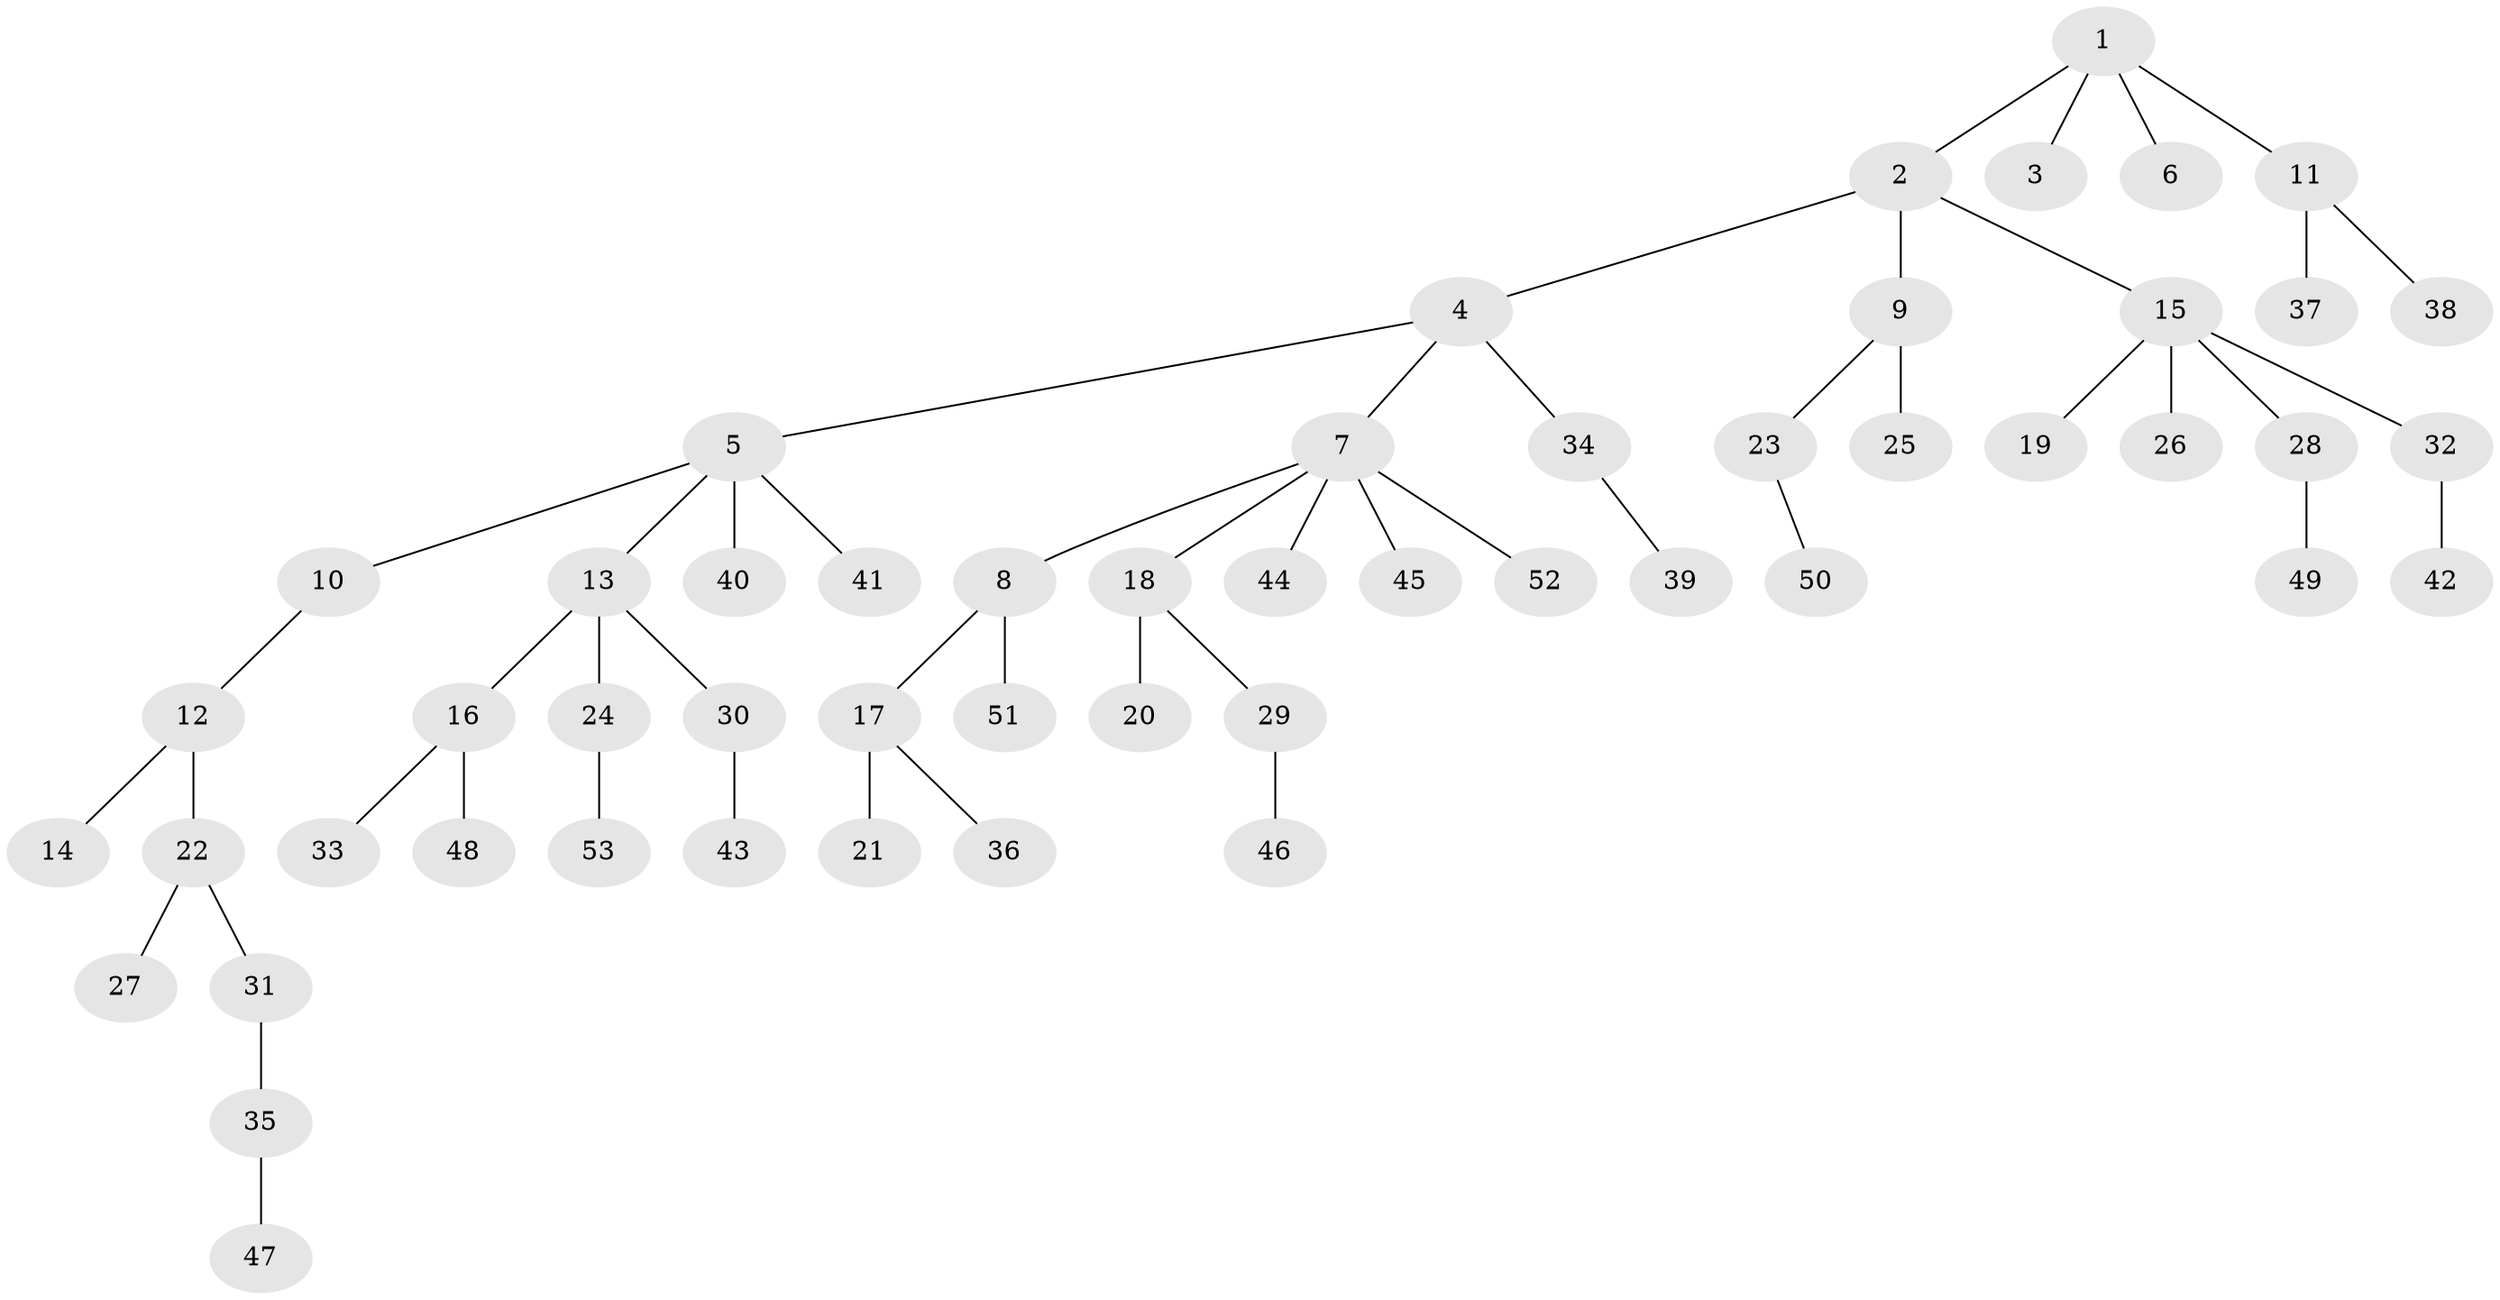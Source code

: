 // coarse degree distribution, {2: 0.34375, 4: 0.15625, 5: 0.03125, 1: 0.46875}
// Generated by graph-tools (version 1.1) at 2025/52/03/04/25 22:52:03]
// undirected, 53 vertices, 52 edges
graph export_dot {
  node [color=gray90,style=filled];
  1;
  2;
  3;
  4;
  5;
  6;
  7;
  8;
  9;
  10;
  11;
  12;
  13;
  14;
  15;
  16;
  17;
  18;
  19;
  20;
  21;
  22;
  23;
  24;
  25;
  26;
  27;
  28;
  29;
  30;
  31;
  32;
  33;
  34;
  35;
  36;
  37;
  38;
  39;
  40;
  41;
  42;
  43;
  44;
  45;
  46;
  47;
  48;
  49;
  50;
  51;
  52;
  53;
  1 -- 2;
  1 -- 3;
  1 -- 6;
  1 -- 11;
  2 -- 4;
  2 -- 9;
  2 -- 15;
  4 -- 5;
  4 -- 7;
  4 -- 34;
  5 -- 10;
  5 -- 13;
  5 -- 40;
  5 -- 41;
  7 -- 8;
  7 -- 18;
  7 -- 44;
  7 -- 45;
  7 -- 52;
  8 -- 17;
  8 -- 51;
  9 -- 23;
  9 -- 25;
  10 -- 12;
  11 -- 37;
  11 -- 38;
  12 -- 14;
  12 -- 22;
  13 -- 16;
  13 -- 24;
  13 -- 30;
  15 -- 19;
  15 -- 26;
  15 -- 28;
  15 -- 32;
  16 -- 33;
  16 -- 48;
  17 -- 21;
  17 -- 36;
  18 -- 20;
  18 -- 29;
  22 -- 27;
  22 -- 31;
  23 -- 50;
  24 -- 53;
  28 -- 49;
  29 -- 46;
  30 -- 43;
  31 -- 35;
  32 -- 42;
  34 -- 39;
  35 -- 47;
}
